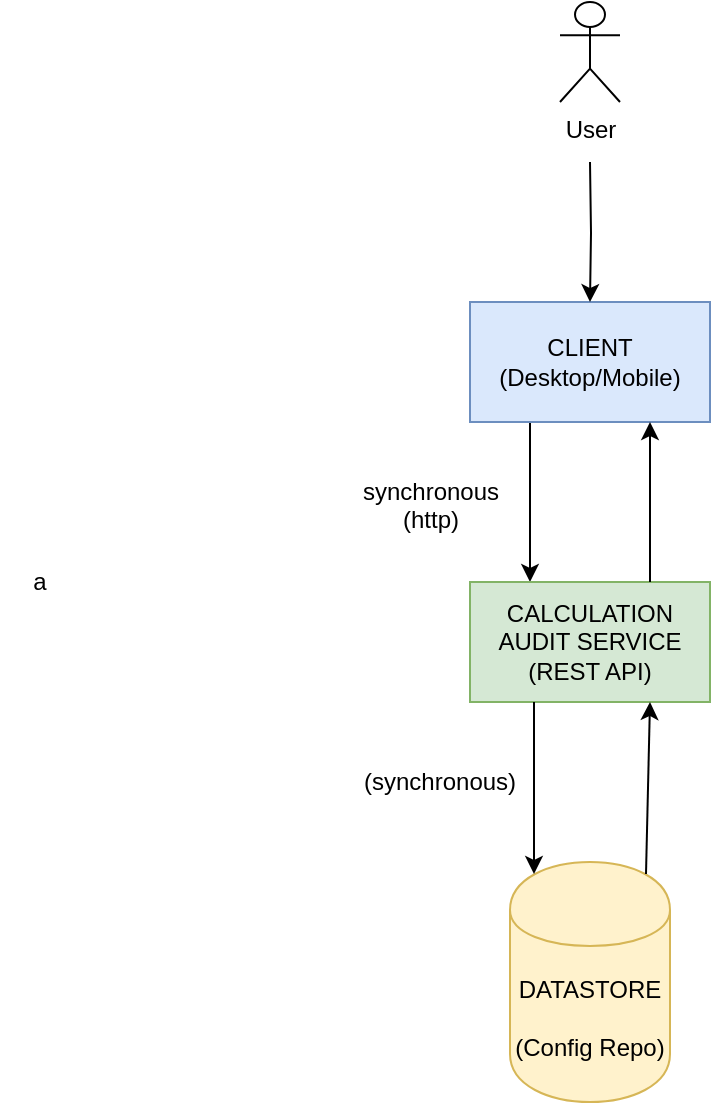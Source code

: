 <mxfile version="10.9.5" type="device"><diagram id="t5-vWvKsPKZLj3rSmobY" name="Page-1"><mxGraphModel dx="1355" dy="827" grid="1" gridSize="10" guides="1" tooltips="1" connect="1" arrows="1" fold="1" page="1" pageScale="1" pageWidth="827" pageHeight="1169" math="0" shadow="0"><root><mxCell id="0"/><mxCell id="1" parent="0"/><mxCell id="fhstSZpA5QjafnH3CfRA-5" style="edgeStyle=orthogonalEdgeStyle;rounded=0;orthogonalLoop=1;jettySize=auto;html=1;exitX=0.25;exitY=1;exitDx=0;exitDy=0;entryX=0.25;entryY=0;entryDx=0;entryDy=0;" parent="1" source="ruGMIHOUewGlTw_czCCX-1" target="ruGMIHOUewGlTw_czCCX-5" edge="1"><mxGeometry relative="1" as="geometry"><mxPoint x="360" y="300" as="targetPoint"/></mxGeometry></mxCell><mxCell id="ruGMIHOUewGlTw_czCCX-1" value="CLIENT (Desktop/Mobile)" style="rounded=0;whiteSpace=wrap;html=1;fillColor=#dae8fc;strokeColor=#6c8ebf;" parent="1" vertex="1"><mxGeometry x="315" y="160" width="120" height="60" as="geometry"/></mxCell><mxCell id="ruGMIHOUewGlTw_czCCX-5" value="CALCULATION AUDIT SERVICE&lt;br&gt;(REST API)" style="rounded=0;whiteSpace=wrap;html=1;fillColor=#d5e8d4;strokeColor=#82b366;" parent="1" vertex="1"><mxGeometry x="315" y="300" width="120" height="60" as="geometry"/></mxCell><mxCell id="ruGMIHOUewGlTw_czCCX-6" value="DATASTORE&lt;br&gt;&lt;br&gt;(Config Repo)" style="shape=cylinder;whiteSpace=wrap;html=1;boundedLbl=1;backgroundOutline=1;rounded=0;fillColor=#fff2cc;strokeColor=#d6b656;" parent="1" vertex="1"><mxGeometry x="335" y="440" width="80" height="120" as="geometry"/></mxCell><mxCell id="ruGMIHOUewGlTw_czCCX-11" value="" style="endArrow=classic;html=1;entryX=0.15;entryY=0.05;entryDx=0;entryDy=0;entryPerimeter=0;" parent="1" target="ruGMIHOUewGlTw_czCCX-6" edge="1"><mxGeometry width="50" height="50" relative="1" as="geometry"><mxPoint x="347" y="360" as="sourcePoint"/><mxPoint x="347" y="446" as="targetPoint"/></mxGeometry></mxCell><mxCell id="ruGMIHOUewGlTw_czCCX-13" value="" style="endArrow=classic;html=1;exitX=0.75;exitY=0;exitDx=0;exitDy=0;entryX=0.75;entryY=1;entryDx=0;entryDy=0;" parent="1" source="ruGMIHOUewGlTw_czCCX-5" target="ruGMIHOUewGlTw_czCCX-1" edge="1"><mxGeometry width="50" height="50" relative="1" as="geometry"><mxPoint x="360" y="140" as="sourcePoint"/><mxPoint x="360" y="230" as="targetPoint"/></mxGeometry></mxCell><mxCell id="ruGMIHOUewGlTw_czCCX-14" value="" style="endArrow=classic;html=1;exitX=0.85;exitY=0.05;exitDx=0;exitDy=0;exitPerimeter=0;entryX=0.75;entryY=1;entryDx=0;entryDy=0;" parent="1" source="ruGMIHOUewGlTw_czCCX-6" target="ruGMIHOUewGlTw_czCCX-5" edge="1"><mxGeometry width="50" height="50" relative="1" as="geometry"><mxPoint x="410" y="349" as="sourcePoint"/><mxPoint x="393" y="363" as="targetPoint"/></mxGeometry></mxCell><mxCell id="fhstSZpA5QjafnH3CfRA-4" value="" style="edgeStyle=orthogonalEdgeStyle;rounded=0;orthogonalLoop=1;jettySize=auto;html=1;" parent="1" target="ruGMIHOUewGlTw_czCCX-1" edge="1"><mxGeometry relative="1" as="geometry"><mxPoint x="375" y="90" as="sourcePoint"/></mxGeometry></mxCell><mxCell id="fhstSZpA5QjafnH3CfRA-1" value="User&lt;br&gt;" style="shape=umlActor;verticalLabelPosition=bottom;labelBackgroundColor=#ffffff;verticalAlign=top;html=1;outlineConnect=0;" parent="1" vertex="1"><mxGeometry x="360" y="10" width="30" height="50" as="geometry"/></mxCell><mxCell id="4HPTOgvpVpztSFvvger9-1" value="synchronous&lt;br&gt;(http)" style="text;html=1;resizable=0;points=[];autosize=1;align=center;verticalAlign=top;spacingTop=-4;" parent="1" vertex="1"><mxGeometry x="255" y="245" width="80" height="30" as="geometry"/></mxCell><mxCell id="4HPTOgvpVpztSFvvger9-6" value="(synchronous)" style="text;html=1;resizable=0;points=[];autosize=1;align=left;verticalAlign=top;spacingTop=-4;" parent="1" vertex="1"><mxGeometry x="260" y="390" width="90" height="20" as="geometry"/></mxCell><mxCell id="c_rrSpPLYOUzB5q0wpxP-5" value="a" style="text;html=1;strokeColor=none;fillColor=none;align=center;verticalAlign=middle;whiteSpace=wrap;rounded=0;" parent="1" vertex="1"><mxGeometry x="80" y="290" width="40" height="20" as="geometry"/></mxCell></root></mxGraphModel></diagram></mxfile>